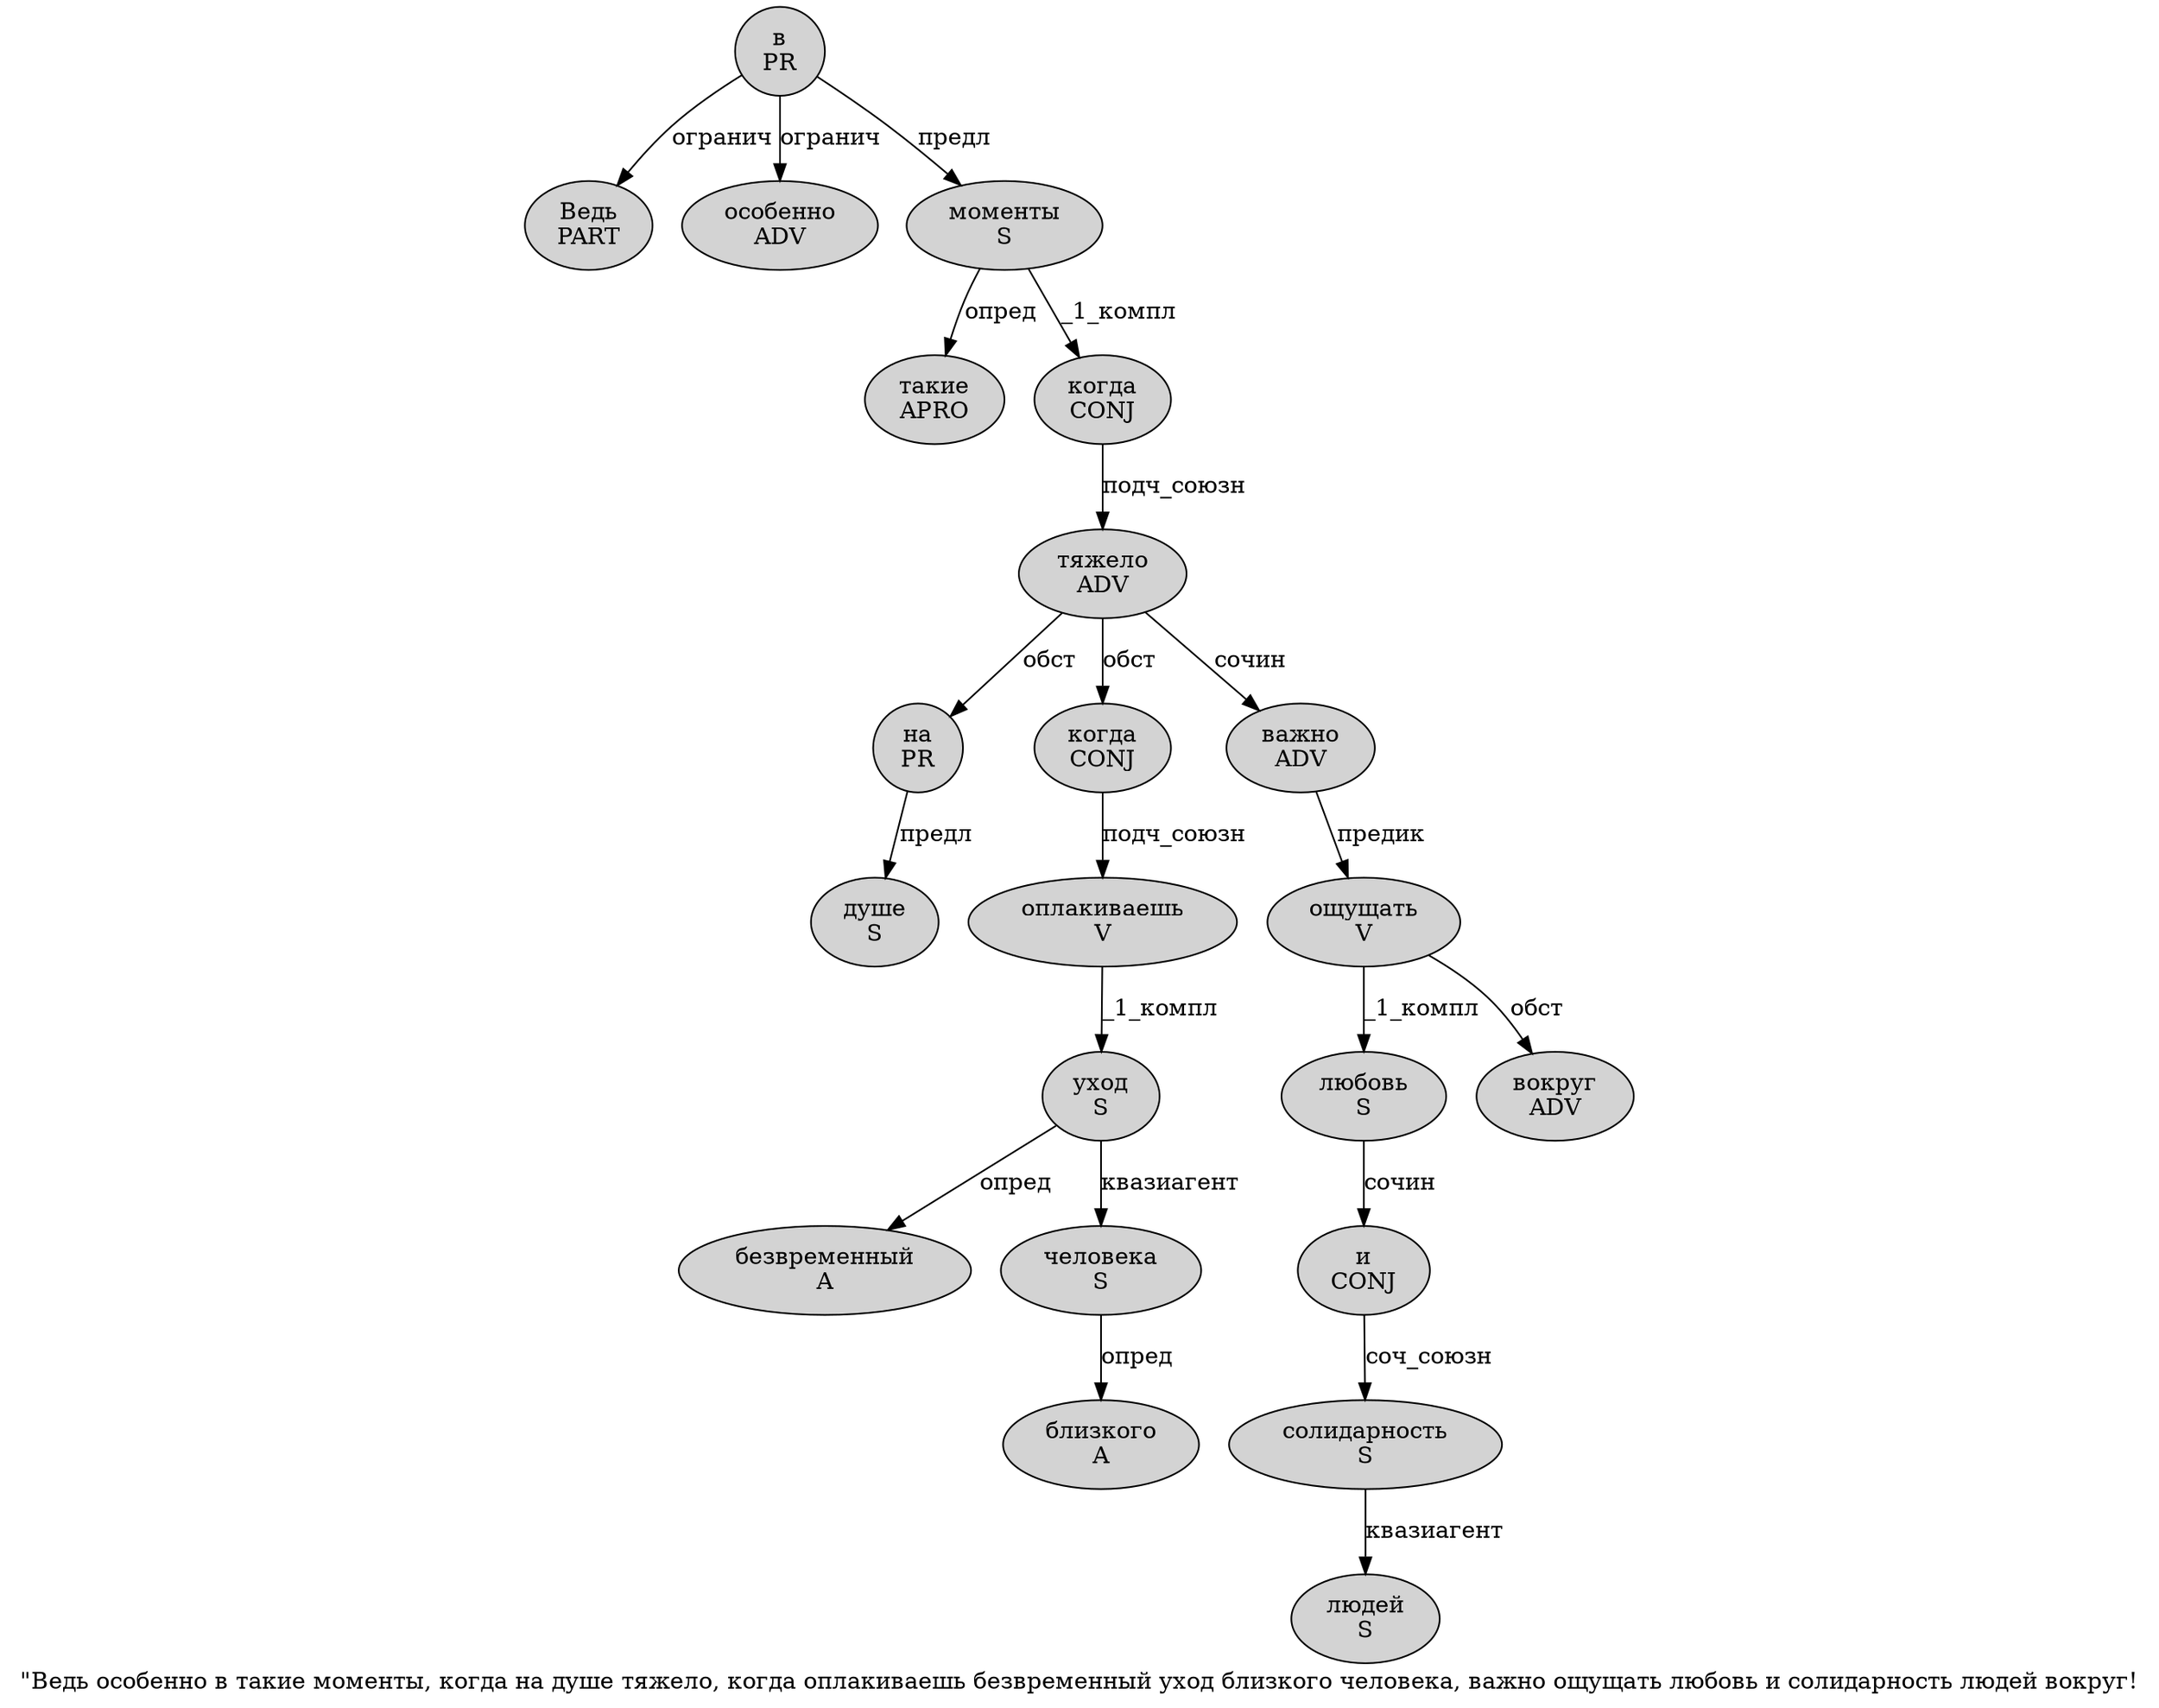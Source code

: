 digraph SENTENCE_1217 {
	graph [label="\"Ведь особенно в такие моменты, когда на душе тяжело, когда оплакиваешь безвременный уход близкого человека, важно ощущать любовь и солидарность людей вокруг!"]
	node [style=filled]
		1 [label="Ведь
PART" color="" fillcolor=lightgray penwidth=1 shape=ellipse]
		2 [label="особенно
ADV" color="" fillcolor=lightgray penwidth=1 shape=ellipse]
		3 [label="в
PR" color="" fillcolor=lightgray penwidth=1 shape=ellipse]
		4 [label="такие
APRO" color="" fillcolor=lightgray penwidth=1 shape=ellipse]
		5 [label="моменты
S" color="" fillcolor=lightgray penwidth=1 shape=ellipse]
		7 [label="когда
CONJ" color="" fillcolor=lightgray penwidth=1 shape=ellipse]
		8 [label="на
PR" color="" fillcolor=lightgray penwidth=1 shape=ellipse]
		9 [label="душе
S" color="" fillcolor=lightgray penwidth=1 shape=ellipse]
		10 [label="тяжело
ADV" color="" fillcolor=lightgray penwidth=1 shape=ellipse]
		12 [label="когда
CONJ" color="" fillcolor=lightgray penwidth=1 shape=ellipse]
		13 [label="оплакиваешь
V" color="" fillcolor=lightgray penwidth=1 shape=ellipse]
		14 [label="безвременный
A" color="" fillcolor=lightgray penwidth=1 shape=ellipse]
		15 [label="уход
S" color="" fillcolor=lightgray penwidth=1 shape=ellipse]
		16 [label="близкого
A" color="" fillcolor=lightgray penwidth=1 shape=ellipse]
		17 [label="человека
S" color="" fillcolor=lightgray penwidth=1 shape=ellipse]
		19 [label="важно
ADV" color="" fillcolor=lightgray penwidth=1 shape=ellipse]
		20 [label="ощущать
V" color="" fillcolor=lightgray penwidth=1 shape=ellipse]
		21 [label="любовь
S" color="" fillcolor=lightgray penwidth=1 shape=ellipse]
		22 [label="и
CONJ" color="" fillcolor=lightgray penwidth=1 shape=ellipse]
		23 [label="солидарность
S" color="" fillcolor=lightgray penwidth=1 shape=ellipse]
		24 [label="людей
S" color="" fillcolor=lightgray penwidth=1 shape=ellipse]
		25 [label="вокруг
ADV" color="" fillcolor=lightgray penwidth=1 shape=ellipse]
			12 -> 13 [label="подч_союзн"]
			20 -> 21 [label="_1_компл"]
			20 -> 25 [label="обст"]
			13 -> 15 [label="_1_компл"]
			19 -> 20 [label="предик"]
			22 -> 23 [label="соч_союзн"]
			23 -> 24 [label="квазиагент"]
			8 -> 9 [label="предл"]
			7 -> 10 [label="подч_союзн"]
			15 -> 14 [label="опред"]
			15 -> 17 [label="квазиагент"]
			17 -> 16 [label="опред"]
			21 -> 22 [label="сочин"]
			5 -> 4 [label="опред"]
			5 -> 7 [label="_1_компл"]
			10 -> 8 [label="обст"]
			10 -> 12 [label="обст"]
			10 -> 19 [label="сочин"]
			3 -> 1 [label="огранич"]
			3 -> 2 [label="огранич"]
			3 -> 5 [label="предл"]
}